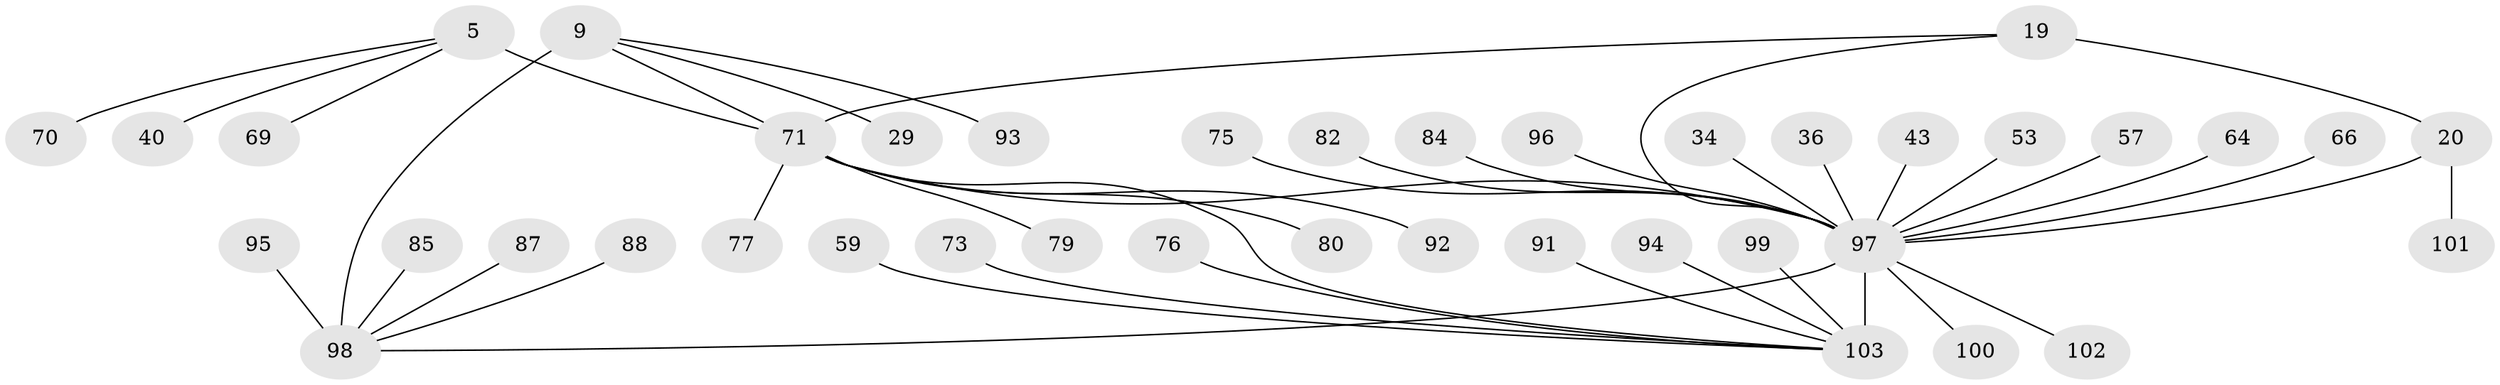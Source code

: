// original degree distribution, {5: 0.05825242718446602, 9: 0.05825242718446602, 8: 0.02912621359223301, 6: 0.038834951456310676, 7: 0.019417475728155338, 12: 0.009708737864077669, 13: 0.009708737864077669, 4: 0.02912621359223301, 11: 0.009708737864077669, 1: 0.5339805825242718, 2: 0.17475728155339806, 3: 0.02912621359223301}
// Generated by graph-tools (version 1.1) at 2025/59/03/04/25 21:59:09]
// undirected, 41 vertices, 44 edges
graph export_dot {
graph [start="1"]
  node [color=gray90,style=filled];
  5 [super="+1"];
  9 [super="+7"];
  19 [super="+16"];
  20 [super="+17"];
  29;
  34;
  36;
  40;
  43;
  53;
  57;
  59;
  64;
  66;
  69 [super="+65"];
  70;
  71 [super="+4+31+47"];
  73;
  75;
  76;
  77;
  79;
  80 [super="+33+46"];
  82 [super="+81"];
  84;
  85;
  87 [super="+30"];
  88;
  91;
  92 [super="+28"];
  93 [super="+60"];
  94 [super="+37"];
  95 [super="+89"];
  96;
  97 [super="+11+26+44+56+58+74+86+38"];
  98 [super="+10+27+48+54"];
  99;
  100;
  101;
  102;
  103 [super="+90+50+51+62+68+15"];
  5 -- 40;
  5 -- 70;
  5 -- 69;
  5 -- 71 [weight=6];
  9 -- 29;
  9 -- 93;
  9 -- 98 [weight=6];
  9 -- 71;
  19 -- 20 [weight=4];
  19 -- 97 [weight=3];
  19 -- 71;
  20 -- 101;
  20 -- 97 [weight=3];
  34 -- 97;
  36 -- 97;
  43 -- 97;
  53 -- 97;
  57 -- 97;
  59 -- 103;
  64 -- 97;
  66 -- 97;
  71 -- 97 [weight=3];
  71 -- 77;
  71 -- 79;
  71 -- 80;
  71 -- 92;
  71 -- 103 [weight=3];
  73 -- 103;
  75 -- 97;
  76 -- 103;
  82 -- 97;
  84 -- 97;
  85 -- 98;
  87 -- 98;
  88 -- 98;
  91 -- 103;
  94 -- 103;
  95 -- 98;
  96 -- 97;
  97 -- 100;
  97 -- 102;
  97 -- 98 [weight=3];
  97 -- 103 [weight=13];
  99 -- 103;
}
